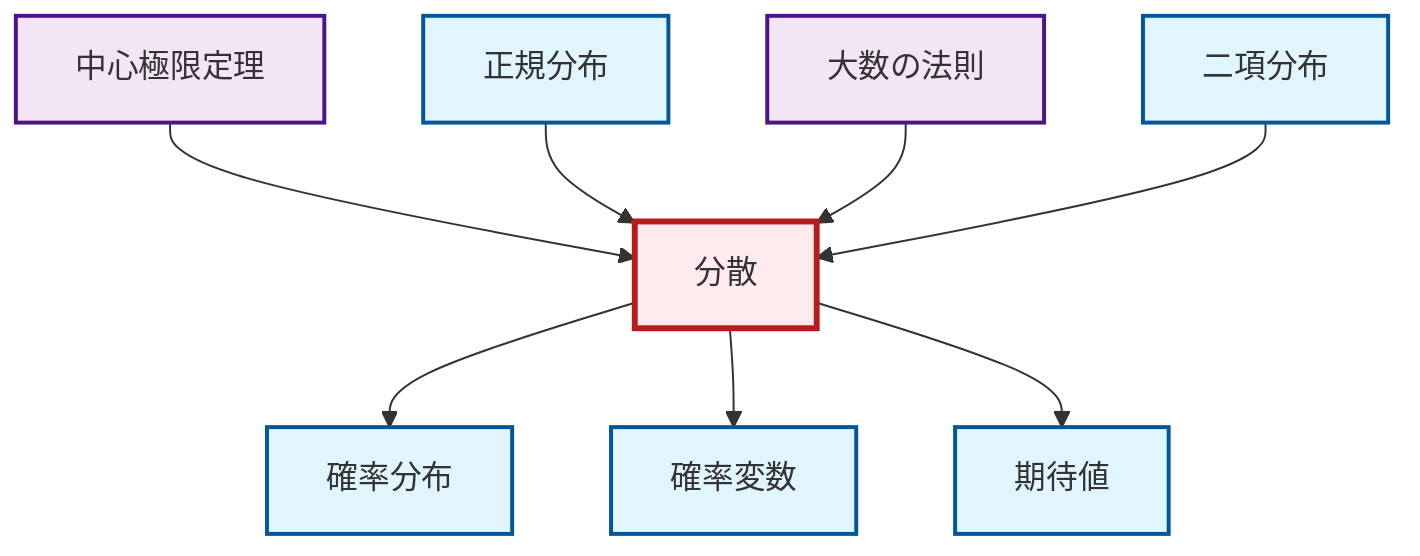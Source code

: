 graph TD
    classDef definition fill:#e1f5fe,stroke:#01579b,stroke-width:2px
    classDef theorem fill:#f3e5f5,stroke:#4a148c,stroke-width:2px
    classDef axiom fill:#fff3e0,stroke:#e65100,stroke-width:2px
    classDef example fill:#e8f5e9,stroke:#1b5e20,stroke-width:2px
    classDef current fill:#ffebee,stroke:#b71c1c,stroke-width:3px
    thm-central-limit["中心極限定理"]:::theorem
    def-binomial-distribution["二項分布"]:::definition
    def-random-variable["確率変数"]:::definition
    def-probability-distribution["確率分布"]:::definition
    thm-law-of-large-numbers["大数の法則"]:::theorem
    def-normal-distribution["正規分布"]:::definition
    def-expectation["期待値"]:::definition
    def-variance["分散"]:::definition
    thm-central-limit --> def-variance
    def-variance --> def-probability-distribution
    def-variance --> def-random-variable
    def-normal-distribution --> def-variance
    def-variance --> def-expectation
    thm-law-of-large-numbers --> def-variance
    def-binomial-distribution --> def-variance
    class def-variance current